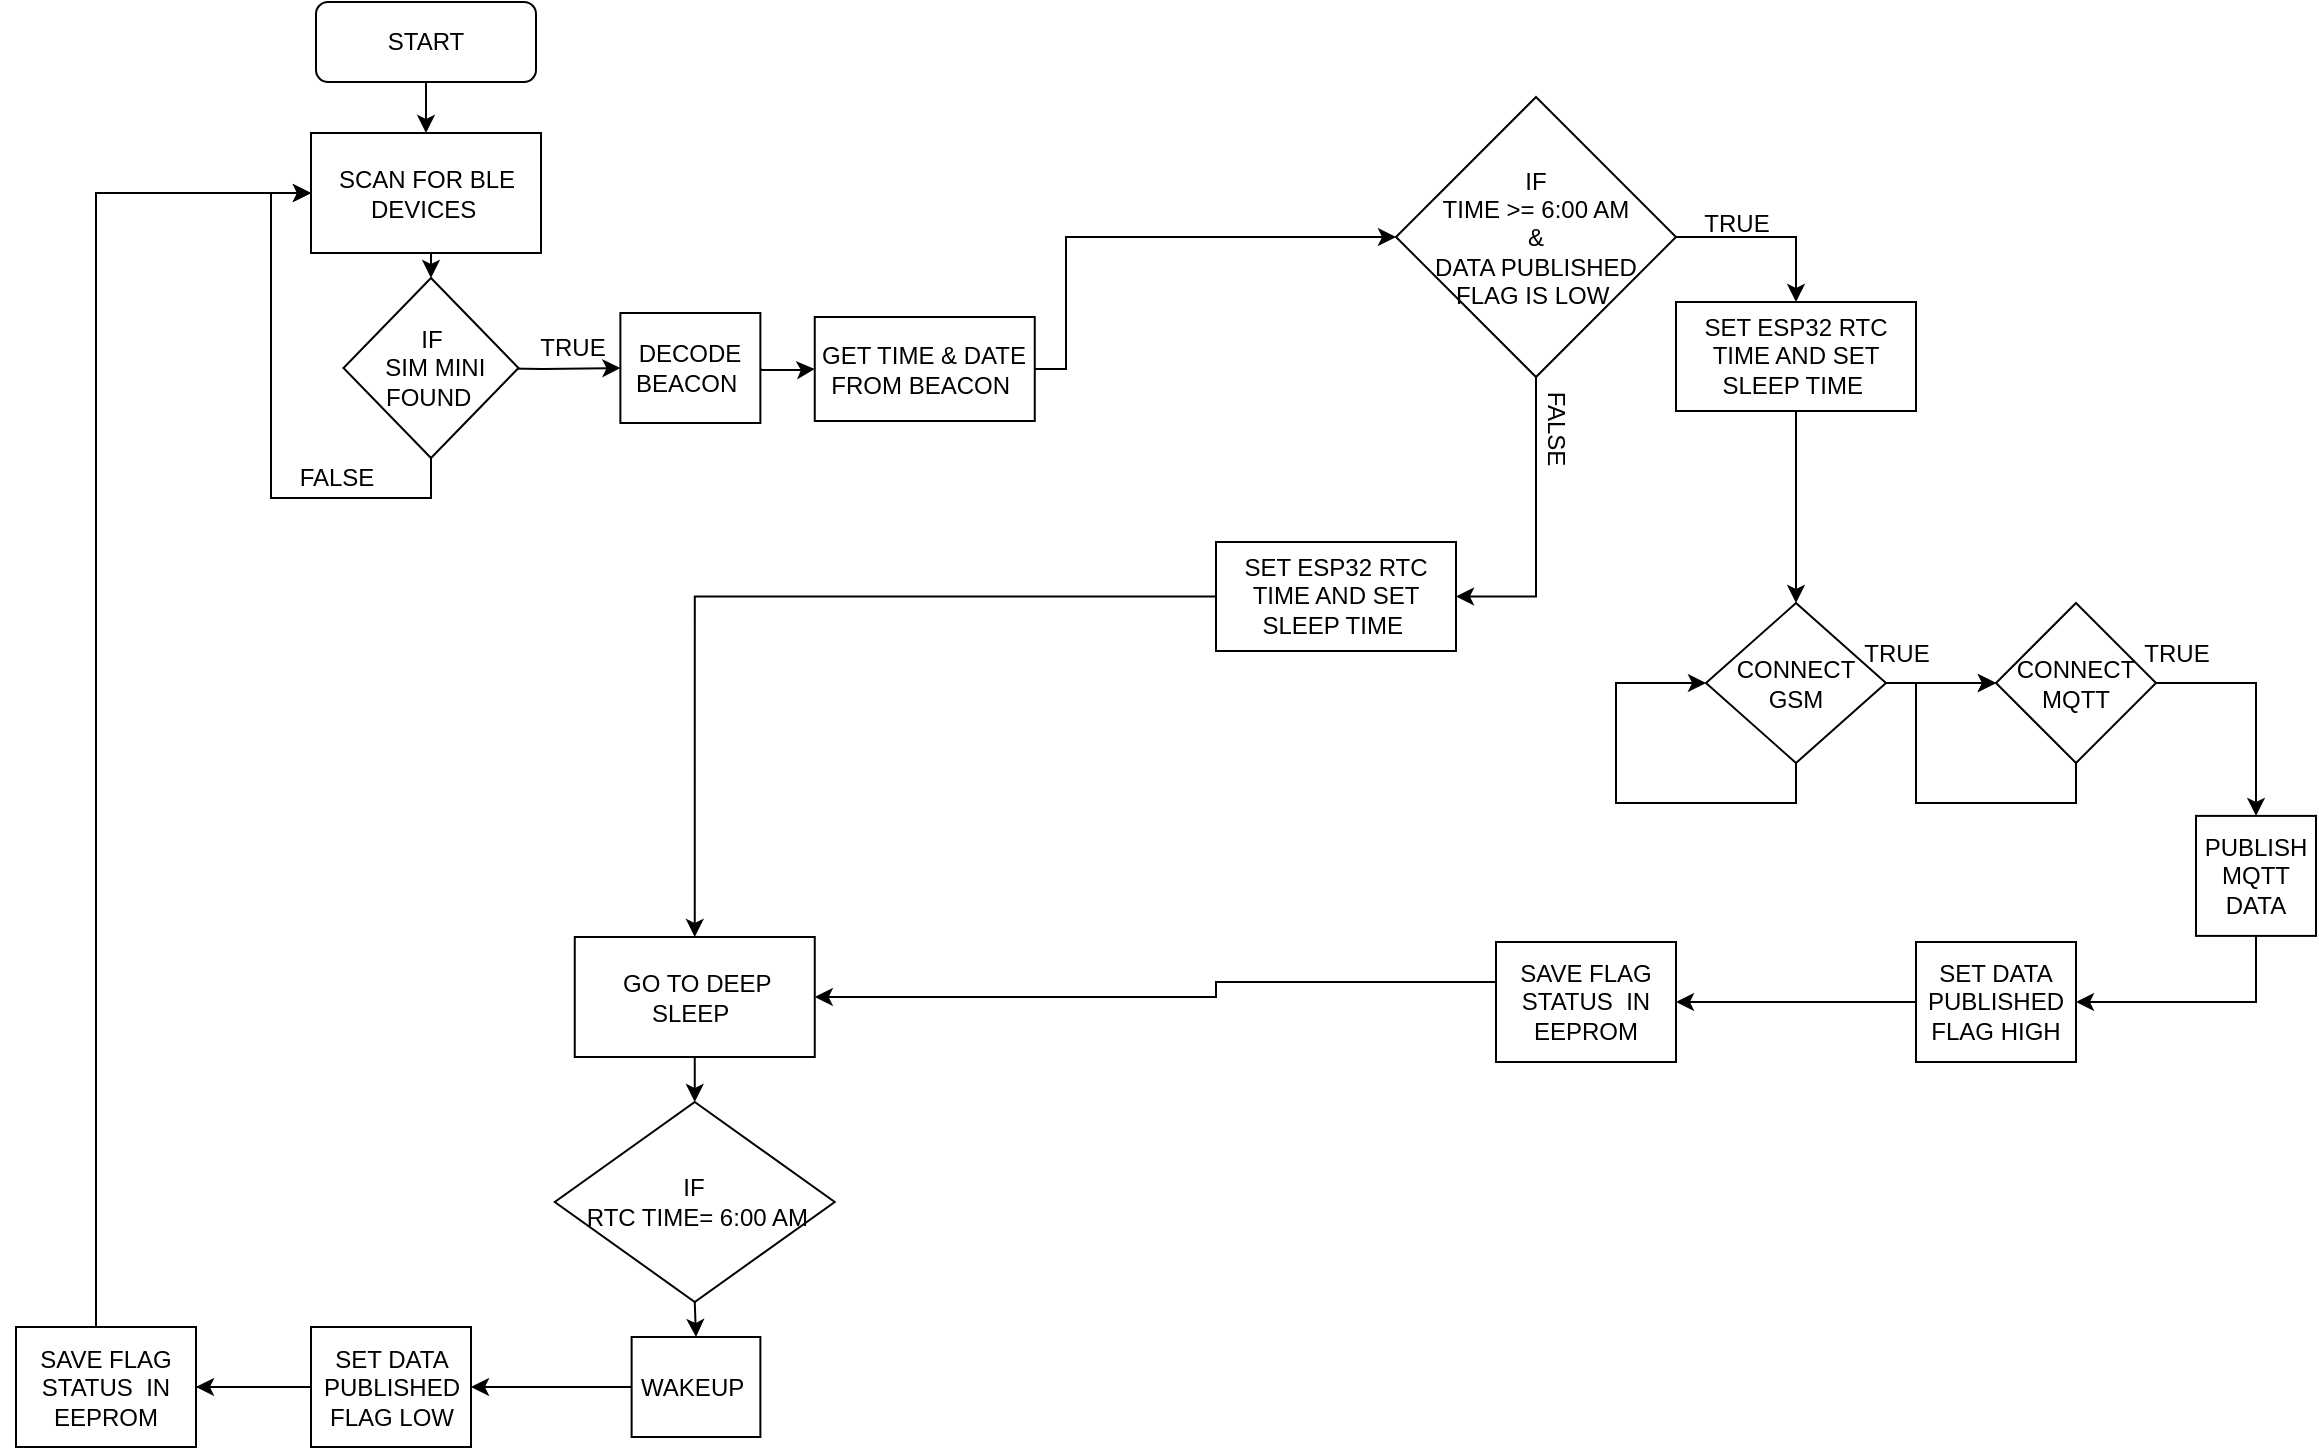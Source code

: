 <mxfile version="21.2.1" type="device">
  <diagram name="Page-1" id="JF7y8rc6g2H9yDINB14n">
    <mxGraphModel dx="1658" dy="820" grid="1" gridSize="10" guides="1" tooltips="1" connect="1" arrows="1" fold="1" page="1" pageScale="1" pageWidth="850" pageHeight="1100" math="0" shadow="0">
      <root>
        <mxCell id="0" />
        <mxCell id="1" parent="0" />
        <mxCell id="q2OZeGjpP8kxUip9xPvj-10" value="" style="edgeStyle=orthogonalEdgeStyle;rounded=0;orthogonalLoop=1;jettySize=auto;html=1;" parent="1" source="q2OZeGjpP8kxUip9xPvj-8" target="q2OZeGjpP8kxUip9xPvj-9" edge="1">
          <mxGeometry relative="1" as="geometry" />
        </mxCell>
        <mxCell id="q2OZeGjpP8kxUip9xPvj-8" value="START" style="rounded=1;whiteSpace=wrap;html=1;" parent="1" vertex="1">
          <mxGeometry x="220" width="110" height="40" as="geometry" />
        </mxCell>
        <mxCell id="q2OZeGjpP8kxUip9xPvj-82" style="edgeStyle=orthogonalEdgeStyle;rounded=0;orthogonalLoop=1;jettySize=auto;html=1;exitX=0.5;exitY=1;exitDx=0;exitDy=0;entryX=0.5;entryY=0;entryDx=0;entryDy=0;" parent="1" source="q2OZeGjpP8kxUip9xPvj-9" target="q2OZeGjpP8kxUip9xPvj-11" edge="1">
          <mxGeometry relative="1" as="geometry" />
        </mxCell>
        <mxCell id="q2OZeGjpP8kxUip9xPvj-9" value="SCAN FOR BLE DEVICES&amp;nbsp;" style="rounded=0;whiteSpace=wrap;html=1;" parent="1" vertex="1">
          <mxGeometry x="217.5" y="65.5" width="115" height="60" as="geometry" />
        </mxCell>
        <mxCell id="q2OZeGjpP8kxUip9xPvj-16" value="" style="edgeStyle=orthogonalEdgeStyle;rounded=0;orthogonalLoop=1;jettySize=auto;html=1;" parent="1" target="q2OZeGjpP8kxUip9xPvj-15" edge="1">
          <mxGeometry relative="1" as="geometry">
            <mxPoint x="293.44" y="183" as="sourcePoint" />
          </mxGeometry>
        </mxCell>
        <mxCell id="_6T0kryGl6jz5QwPCSPu-11" style="edgeStyle=orthogonalEdgeStyle;rounded=0;orthogonalLoop=1;jettySize=auto;html=1;exitX=0.5;exitY=1;exitDx=0;exitDy=0;entryX=0;entryY=0.5;entryDx=0;entryDy=0;" parent="1" source="q2OZeGjpP8kxUip9xPvj-11" target="q2OZeGjpP8kxUip9xPvj-9" edge="1">
          <mxGeometry relative="1" as="geometry">
            <mxPoint x="170" y="100" as="targetPoint" />
          </mxGeometry>
        </mxCell>
        <mxCell id="q2OZeGjpP8kxUip9xPvj-11" value="IF&lt;br&gt;&amp;nbsp;SIM MINI FOUND&amp;nbsp;" style="rhombus;whiteSpace=wrap;html=1;rounded=0;" parent="1" vertex="1">
          <mxGeometry x="233.75" y="138" width="87.5" height="90" as="geometry" />
        </mxCell>
        <mxCell id="q2OZeGjpP8kxUip9xPvj-88" style="edgeStyle=orthogonalEdgeStyle;rounded=0;orthogonalLoop=1;jettySize=auto;html=1;exitX=1;exitY=0.5;exitDx=0;exitDy=0;entryX=0;entryY=0.5;entryDx=0;entryDy=0;" parent="1" source="q2OZeGjpP8kxUip9xPvj-15" target="q2OZeGjpP8kxUip9xPvj-17" edge="1">
          <mxGeometry relative="1" as="geometry">
            <Array as="points">
              <mxPoint x="462.19" y="184" />
              <mxPoint x="462.19" y="184" />
            </Array>
          </mxGeometry>
        </mxCell>
        <mxCell id="q2OZeGjpP8kxUip9xPvj-15" value="DECODE BEACON&amp;nbsp;" style="whiteSpace=wrap;html=1;rounded=0;" parent="1" vertex="1">
          <mxGeometry x="372.19" y="155.5" width="70" height="55" as="geometry" />
        </mxCell>
        <mxCell id="EP9TL7qczljix6zM2oL3-5" style="edgeStyle=orthogonalEdgeStyle;rounded=0;orthogonalLoop=1;jettySize=auto;html=1;exitX=1;exitY=0.5;exitDx=0;exitDy=0;entryX=0;entryY=0.5;entryDx=0;entryDy=0;" parent="1" source="q2OZeGjpP8kxUip9xPvj-17" target="q2OZeGjpP8kxUip9xPvj-67" edge="1">
          <mxGeometry relative="1" as="geometry">
            <mxPoint x="740" y="183" as="targetPoint" />
            <Array as="points">
              <mxPoint x="595" y="184" />
              <mxPoint x="595" y="118" />
            </Array>
          </mxGeometry>
        </mxCell>
        <mxCell id="q2OZeGjpP8kxUip9xPvj-17" value="GET TIME &amp;amp; DATE FROM BEACON&amp;nbsp;" style="whiteSpace=wrap;html=1;rounded=0;" parent="1" vertex="1">
          <mxGeometry x="469.38" y="157.5" width="110" height="52" as="geometry" />
        </mxCell>
        <mxCell id="q2OZeGjpP8kxUip9xPvj-58" style="edgeStyle=orthogonalEdgeStyle;rounded=0;orthogonalLoop=1;jettySize=auto;html=1;exitX=0.5;exitY=1;exitDx=0;exitDy=0;entryX=0.5;entryY=0;entryDx=0;entryDy=0;" parent="1" source="q2OZeGjpP8kxUip9xPvj-25" target="q2OZeGjpP8kxUip9xPvj-34" edge="1">
          <mxGeometry relative="1" as="geometry" />
        </mxCell>
        <mxCell id="q2OZeGjpP8kxUip9xPvj-25" value="&amp;nbsp;GO TO DEEP SLEEP&amp;nbsp;" style="whiteSpace=wrap;html=1;rounded=0;" parent="1" vertex="1">
          <mxGeometry x="349.38" y="467.5" width="120" height="60" as="geometry" />
        </mxCell>
        <mxCell id="q2OZeGjpP8kxUip9xPvj-59" style="edgeStyle=orthogonalEdgeStyle;rounded=0;orthogonalLoop=1;jettySize=auto;html=1;exitX=0.5;exitY=1;exitDx=0;exitDy=0;entryX=0.5;entryY=0;entryDx=0;entryDy=0;" parent="1" source="q2OZeGjpP8kxUip9xPvj-34" target="q2OZeGjpP8kxUip9xPvj-36" edge="1">
          <mxGeometry relative="1" as="geometry" />
        </mxCell>
        <mxCell id="q2OZeGjpP8kxUip9xPvj-34" value="IF&lt;br&gt;&amp;nbsp;RTC TIME= 6:00 AM" style="rhombus;whiteSpace=wrap;html=1;rounded=0;" parent="1" vertex="1">
          <mxGeometry x="339.38" y="550" width="140" height="100" as="geometry" />
        </mxCell>
        <mxCell id="_6T0kryGl6jz5QwPCSPu-5" style="edgeStyle=orthogonalEdgeStyle;rounded=0;orthogonalLoop=1;jettySize=auto;html=1;exitX=0;exitY=0.5;exitDx=0;exitDy=0;entryX=1;entryY=0.5;entryDx=0;entryDy=0;" parent="1" source="q2OZeGjpP8kxUip9xPvj-36" target="_6T0kryGl6jz5QwPCSPu-4" edge="1">
          <mxGeometry relative="1" as="geometry" />
        </mxCell>
        <mxCell id="q2OZeGjpP8kxUip9xPvj-36" value="WAKEUP&amp;nbsp;&lt;br&gt;" style="whiteSpace=wrap;html=1;rounded=0;" parent="1" vertex="1">
          <mxGeometry x="377.81" y="667.5" width="64.38" height="50" as="geometry" />
        </mxCell>
        <mxCell id="q2OZeGjpP8kxUip9xPvj-49" value="" style="edgeStyle=orthogonalEdgeStyle;rounded=0;orthogonalLoop=1;jettySize=auto;html=1;exitX=1;exitY=0.5;exitDx=0;exitDy=0;" parent="1" source="q2OZeGjpP8kxUip9xPvj-42" target="q2OZeGjpP8kxUip9xPvj-48" edge="1">
          <mxGeometry relative="1" as="geometry" />
        </mxCell>
        <mxCell id="q2OZeGjpP8kxUip9xPvj-61" style="edgeStyle=orthogonalEdgeStyle;rounded=0;orthogonalLoop=1;jettySize=auto;html=1;exitX=0.5;exitY=1;exitDx=0;exitDy=0;entryX=0;entryY=0.5;entryDx=0;entryDy=0;" parent="1" source="q2OZeGjpP8kxUip9xPvj-42" target="q2OZeGjpP8kxUip9xPvj-42" edge="1">
          <mxGeometry relative="1" as="geometry">
            <mxPoint x="890" y="340.5" as="targetPoint" />
            <Array as="points">
              <mxPoint x="960" y="400.5" />
              <mxPoint x="870" y="400.5" />
              <mxPoint x="870" y="340.5" />
            </Array>
          </mxGeometry>
        </mxCell>
        <mxCell id="q2OZeGjpP8kxUip9xPvj-42" value="CONNECT GSM" style="rhombus;whiteSpace=wrap;html=1;rounded=0;" parent="1" vertex="1">
          <mxGeometry x="915" y="300.5" width="90" height="80" as="geometry" />
        </mxCell>
        <mxCell id="q2OZeGjpP8kxUip9xPvj-52" value="" style="edgeStyle=orthogonalEdgeStyle;rounded=0;orthogonalLoop=1;jettySize=auto;html=1;" parent="1" source="q2OZeGjpP8kxUip9xPvj-48" target="q2OZeGjpP8kxUip9xPvj-51" edge="1">
          <mxGeometry relative="1" as="geometry" />
        </mxCell>
        <mxCell id="q2OZeGjpP8kxUip9xPvj-48" value="CONNECT MQTT" style="rhombus;whiteSpace=wrap;html=1;rounded=0;" parent="1" vertex="1">
          <mxGeometry x="1060" y="300.5" width="80" height="80" as="geometry" />
        </mxCell>
        <mxCell id="q2OZeGjpP8kxUip9xPvj-50" value="" style="edgeStyle=orthogonalEdgeStyle;rounded=0;orthogonalLoop=1;jettySize=auto;html=1;entryX=0;entryY=0.5;entryDx=0;entryDy=0;" parent="1" target="q2OZeGjpP8kxUip9xPvj-48" edge="1">
          <mxGeometry relative="1" as="geometry">
            <mxPoint x="1100" y="380.5" as="sourcePoint" />
            <mxPoint x="1030" y="350.5" as="targetPoint" />
            <Array as="points">
              <mxPoint x="1100" y="380.5" />
              <mxPoint x="1100" y="400.5" />
              <mxPoint x="1020" y="400.5" />
              <mxPoint x="1020" y="340.5" />
            </Array>
          </mxGeometry>
        </mxCell>
        <mxCell id="q2OZeGjpP8kxUip9xPvj-77" style="edgeStyle=orthogonalEdgeStyle;rounded=0;orthogonalLoop=1;jettySize=auto;html=1;exitX=0.5;exitY=1;exitDx=0;exitDy=0;entryX=1;entryY=0.5;entryDx=0;entryDy=0;" parent="1" source="q2OZeGjpP8kxUip9xPvj-51" target="q2OZeGjpP8kxUip9xPvj-76" edge="1">
          <mxGeometry relative="1" as="geometry" />
        </mxCell>
        <mxCell id="q2OZeGjpP8kxUip9xPvj-51" value="PUBLISH MQTT DATA" style="whiteSpace=wrap;html=1;rounded=0;" parent="1" vertex="1">
          <mxGeometry x="1160" y="406.94" width="60" height="60" as="geometry" />
        </mxCell>
        <mxCell id="q2OZeGjpP8kxUip9xPvj-62" value="TRUE" style="text;html=1;align=center;verticalAlign=middle;resizable=0;points=[];autosize=1;strokeColor=none;fillColor=none;" parent="1" vertex="1">
          <mxGeometry x="980" y="310.5" width="60" height="30" as="geometry" />
        </mxCell>
        <mxCell id="q2OZeGjpP8kxUip9xPvj-65" value="TRUE" style="text;html=1;align=center;verticalAlign=middle;resizable=0;points=[];autosize=1;strokeColor=none;fillColor=none;" parent="1" vertex="1">
          <mxGeometry x="1120" y="310.5" width="60" height="30" as="geometry" />
        </mxCell>
        <mxCell id="q2OZeGjpP8kxUip9xPvj-66" value="TRUE" style="text;html=1;align=center;verticalAlign=middle;resizable=0;points=[];autosize=1;strokeColor=none;fillColor=none;" parent="1" vertex="1">
          <mxGeometry x="317.81" y="157.5" width="60" height="30" as="geometry" />
        </mxCell>
        <mxCell id="550YKbAJvcyowHYqM4G1-3" style="edgeStyle=orthogonalEdgeStyle;rounded=0;orthogonalLoop=1;jettySize=auto;html=1;exitX=0.5;exitY=1;exitDx=0;exitDy=0;entryX=1;entryY=0.5;entryDx=0;entryDy=0;" edge="1" parent="1" source="q2OZeGjpP8kxUip9xPvj-67" target="550YKbAJvcyowHYqM4G1-1">
          <mxGeometry relative="1" as="geometry" />
        </mxCell>
        <mxCell id="550YKbAJvcyowHYqM4G1-5" style="edgeStyle=orthogonalEdgeStyle;rounded=0;orthogonalLoop=1;jettySize=auto;html=1;exitX=1;exitY=0.5;exitDx=0;exitDy=0;entryX=0.5;entryY=0;entryDx=0;entryDy=0;" edge="1" parent="1" source="q2OZeGjpP8kxUip9xPvj-67" target="550YKbAJvcyowHYqM4G1-2">
          <mxGeometry relative="1" as="geometry" />
        </mxCell>
        <mxCell id="q2OZeGjpP8kxUip9xPvj-67" value="IF &lt;br&gt;TIME &amp;gt;= 6:00 AM&lt;br&gt;&amp;amp;&lt;br&gt;DATA PUBLISHED &lt;br&gt;FLAG IS LOW&amp;nbsp;" style="rhombus;whiteSpace=wrap;html=1;rounded=0;" parent="1" vertex="1">
          <mxGeometry x="760" y="47.5" width="140" height="140" as="geometry" />
        </mxCell>
        <mxCell id="q2OZeGjpP8kxUip9xPvj-73" value="TRUE" style="text;html=1;align=center;verticalAlign=middle;resizable=0;points=[];autosize=1;strokeColor=none;fillColor=none;" parent="1" vertex="1">
          <mxGeometry x="900" y="95.5" width="60" height="30" as="geometry" />
        </mxCell>
        <mxCell id="q2OZeGjpP8kxUip9xPvj-79" value="" style="edgeStyle=orthogonalEdgeStyle;rounded=0;orthogonalLoop=1;jettySize=auto;html=1;" parent="1" source="q2OZeGjpP8kxUip9xPvj-76" target="q2OZeGjpP8kxUip9xPvj-78" edge="1">
          <mxGeometry relative="1" as="geometry" />
        </mxCell>
        <mxCell id="q2OZeGjpP8kxUip9xPvj-76" value="SET DATA PUBLISHED FLAG HIGH" style="rounded=0;whiteSpace=wrap;html=1;" parent="1" vertex="1">
          <mxGeometry x="1020" y="470.0" width="80" height="60" as="geometry" />
        </mxCell>
        <mxCell id="q2OZeGjpP8kxUip9xPvj-80" style="edgeStyle=orthogonalEdgeStyle;rounded=0;orthogonalLoop=1;jettySize=auto;html=1;exitX=0;exitY=0.5;exitDx=0;exitDy=0;entryX=1;entryY=0.5;entryDx=0;entryDy=0;" parent="1" source="q2OZeGjpP8kxUip9xPvj-78" target="q2OZeGjpP8kxUip9xPvj-25" edge="1">
          <mxGeometry relative="1" as="geometry">
            <Array as="points">
              <mxPoint x="810" y="510" />
              <mxPoint x="870" y="510" />
              <mxPoint x="870" y="490" />
              <mxPoint x="670" y="490" />
              <mxPoint x="670" y="498" />
            </Array>
          </mxGeometry>
        </mxCell>
        <mxCell id="q2OZeGjpP8kxUip9xPvj-78" value="SAVE FLAG STATUS&amp;nbsp; IN EEPROM" style="rounded=0;whiteSpace=wrap;html=1;" parent="1" vertex="1">
          <mxGeometry x="810" y="470.0" width="90" height="60" as="geometry" />
        </mxCell>
        <mxCell id="q2OZeGjpP8kxUip9xPvj-93" value="FALSE" style="text;html=1;align=center;verticalAlign=middle;resizable=0;points=[];autosize=1;strokeColor=none;fillColor=none;rotation=90;" parent="1" vertex="1">
          <mxGeometry x="810" y="198" width="60" height="30" as="geometry" />
        </mxCell>
        <mxCell id="_6T0kryGl6jz5QwPCSPu-6" style="edgeStyle=orthogonalEdgeStyle;rounded=0;orthogonalLoop=1;jettySize=auto;html=1;exitX=0;exitY=0.5;exitDx=0;exitDy=0;entryX=0;entryY=0.5;entryDx=0;entryDy=0;" parent="1" source="_6T0kryGl6jz5QwPCSPu-7" target="q2OZeGjpP8kxUip9xPvj-9" edge="1">
          <mxGeometry relative="1" as="geometry">
            <mxPoint x="100" y="90" as="targetPoint" />
            <Array as="points">
              <mxPoint x="110" y="96" />
            </Array>
          </mxGeometry>
        </mxCell>
        <mxCell id="_6T0kryGl6jz5QwPCSPu-9" style="edgeStyle=orthogonalEdgeStyle;rounded=0;orthogonalLoop=1;jettySize=auto;html=1;exitX=0;exitY=0.5;exitDx=0;exitDy=0;entryX=1;entryY=0.5;entryDx=0;entryDy=0;" parent="1" source="_6T0kryGl6jz5QwPCSPu-4" target="_6T0kryGl6jz5QwPCSPu-7" edge="1">
          <mxGeometry relative="1" as="geometry" />
        </mxCell>
        <mxCell id="_6T0kryGl6jz5QwPCSPu-4" value="SET DATA PUBLISHED FLAG LOW" style="rounded=0;whiteSpace=wrap;html=1;" parent="1" vertex="1">
          <mxGeometry x="217.5" y="662.5" width="80" height="60" as="geometry" />
        </mxCell>
        <mxCell id="_6T0kryGl6jz5QwPCSPu-8" value="" style="edgeStyle=orthogonalEdgeStyle;rounded=0;orthogonalLoop=1;jettySize=auto;html=1;exitX=0;exitY=0.5;exitDx=0;exitDy=0;entryX=0;entryY=0.5;entryDx=0;entryDy=0;" parent="1" source="_6T0kryGl6jz5QwPCSPu-4" target="_6T0kryGl6jz5QwPCSPu-7" edge="1">
          <mxGeometry relative="1" as="geometry">
            <mxPoint x="218" y="96" as="targetPoint" />
            <mxPoint x="218" y="693" as="sourcePoint" />
            <Array as="points">
              <mxPoint x="130" y="693" />
            </Array>
          </mxGeometry>
        </mxCell>
        <mxCell id="_6T0kryGl6jz5QwPCSPu-7" value="SAVE FLAG STATUS&amp;nbsp; IN EEPROM" style="rounded=0;whiteSpace=wrap;html=1;" parent="1" vertex="1">
          <mxGeometry x="70" y="662.5" width="90" height="60" as="geometry" />
        </mxCell>
        <mxCell id="_6T0kryGl6jz5QwPCSPu-12" value="FALSE" style="text;html=1;align=center;verticalAlign=middle;resizable=0;points=[];autosize=1;strokeColor=none;fillColor=none;" parent="1" vertex="1">
          <mxGeometry x="200" y="223" width="60" height="30" as="geometry" />
        </mxCell>
        <mxCell id="550YKbAJvcyowHYqM4G1-4" style="edgeStyle=orthogonalEdgeStyle;rounded=0;orthogonalLoop=1;jettySize=auto;html=1;exitX=0;exitY=0.5;exitDx=0;exitDy=0;entryX=0.5;entryY=0;entryDx=0;entryDy=0;" edge="1" parent="1" source="550YKbAJvcyowHYqM4G1-1" target="q2OZeGjpP8kxUip9xPvj-25">
          <mxGeometry relative="1" as="geometry" />
        </mxCell>
        <mxCell id="550YKbAJvcyowHYqM4G1-1" value="SET ESP32 RTC TIME AND SET SLEEP TIME&amp;nbsp;" style="whiteSpace=wrap;html=1;rounded=0;" vertex="1" parent="1">
          <mxGeometry x="670" y="270" width="120" height="54.5" as="geometry" />
        </mxCell>
        <mxCell id="550YKbAJvcyowHYqM4G1-6" style="edgeStyle=orthogonalEdgeStyle;rounded=0;orthogonalLoop=1;jettySize=auto;html=1;exitX=0.5;exitY=1;exitDx=0;exitDy=0;" edge="1" parent="1" source="550YKbAJvcyowHYqM4G1-2" target="q2OZeGjpP8kxUip9xPvj-42">
          <mxGeometry relative="1" as="geometry" />
        </mxCell>
        <mxCell id="550YKbAJvcyowHYqM4G1-2" value="SET ESP32 RTC TIME AND SET SLEEP TIME&amp;nbsp;" style="whiteSpace=wrap;html=1;rounded=0;" vertex="1" parent="1">
          <mxGeometry x="900" y="150" width="120" height="54.5" as="geometry" />
        </mxCell>
      </root>
    </mxGraphModel>
  </diagram>
</mxfile>
